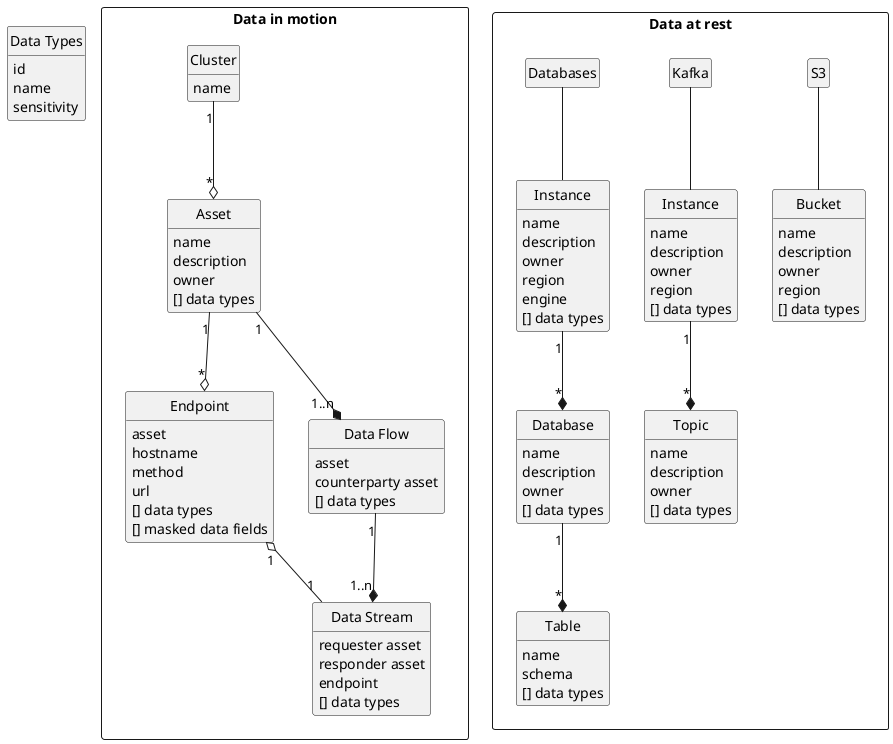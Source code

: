 @startuml
hide empty methods
hide empty attributes
hide circle

class "Data Types" as Types {
	id
	name
	sensitivity
}

package "Data in motion" as DIM <<Rectangle>> {

	class Cluster {
		name
	}
	together {
		class Asset {
			name
			description
			owner
			[] data types
		}
		class Endpoint {
			asset
			hostname
			method
			url
			[] data types
			[] masked data fields
		}
	}
	together {
		class "Data Flow" as DF {
			asset
			counterparty asset
			[] data types
		}
		class "Data Stream" as DS {
			requester asset
			responder asset
			endpoint
			[] data types
		}
	}

	Cluster "1" --o "*" Asset
	Asset "1" --* "1..n" DF
	DF "1" --* "1..n" DS

	Asset "1" --o "*" Endpoint
	DS "1" --o "1" Endpoint

}

package "Data at rest" as DAR <<Rectangle>> {
	together {
		class S3
		class Bucket {
			name
			description
			owner
			region
			[] data types
		}
	}
	together {
		class Kafka
		class "Instance" as KI {
			name
			description
			owner
			region
			[] data types
		}
		class Topic {
			name
			description
			owner
			[] data types
		}
	}
	together {
		class Databases
		class "Instance" as DBI {
			name
			description
			owner
			region
			engine
			[] data types
		}
		class "Database" as DB {
			name
			description
			owner
			[] data types
		}
		class Table {
			name
			schema
			[] data types
		}
	}
	
	S3 -- Bucket
	
	Kafka -- KI
	KI "1" --* "*" Topic
	
	Databases -- DBI
	DBI "1" --* "*" DB
	DB "1" --* "*" Table
}

@enduml